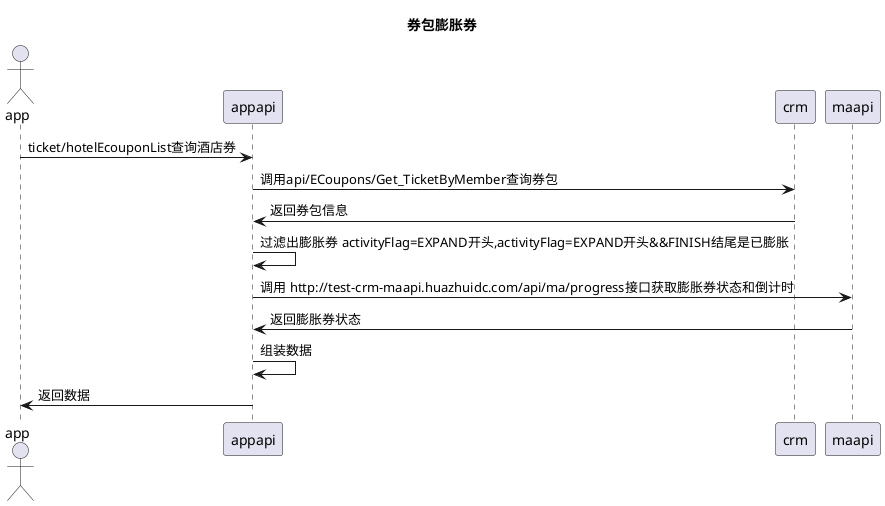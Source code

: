 @startuml
title 券包膨胀券
actor app as user
participant "appapi" as appapi
participant "crm" as crm
participant "maapi" as maapi


user-> appapi:ticket/hotelEcouponList查询酒店券

appapi-> crm: 调用api/ECoupons/Get_TicketByMember查询券包
crm -> appapi: 返回券包信息
appapi -> appapi: 过滤出膨胀券 activityFlag=EXPAND开头,activityFlag=EXPAND开头&&FINISH结尾是已膨胀
appapi -> maapi: 调用 http://test-crm-maapi.huazhuidc.com/api/ma/progress接口获取膨胀券状态和倒计时
maapi -> appapi: 返回膨胀券状态
appapi -> appapi: 组装数据
appapi -> user: 返回数据
@enduml
